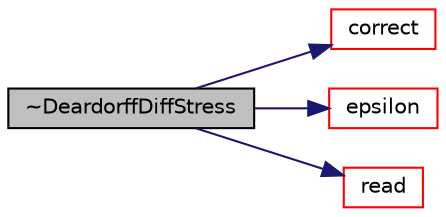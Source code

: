 digraph "~DeardorffDiffStress"
{
  bgcolor="transparent";
  edge [fontname="Helvetica",fontsize="10",labelfontname="Helvetica",labelfontsize="10"];
  node [fontname="Helvetica",fontsize="10",shape=record];
  rankdir="LR";
  Node1 [label="~DeardorffDiffStress",height=0.2,width=0.4,color="black", fillcolor="grey75", style="filled", fontcolor="black"];
  Node1 -> Node2 [color="midnightblue",fontsize="10",style="solid",fontname="Helvetica"];
  Node2 [label="correct",height=0.2,width=0.4,color="red",URL="$a00505.html#a3ae44b28050c3aa494c1d8e18cf618c1",tooltip="Correct sub-grid stress, eddy-Viscosity and related properties. "];
  Node1 -> Node3 [color="midnightblue",fontsize="10",style="solid",fontname="Helvetica"];
  Node3 [label="epsilon",height=0.2,width=0.4,color="red",URL="$a00505.html#a5944a1c6c25f664f1d5048f53ad1d2a5",tooltip="Return the turbulence kinetic energy dissipation rate. "];
  Node1 -> Node4 [color="midnightblue",fontsize="10",style="solid",fontname="Helvetica"];
  Node4 [label="read",height=0.2,width=0.4,color="red",URL="$a00505.html#af816873151ddb0126e98bb2f914d8ed5",tooltip="Read model coefficients if they have changed. "];
}
